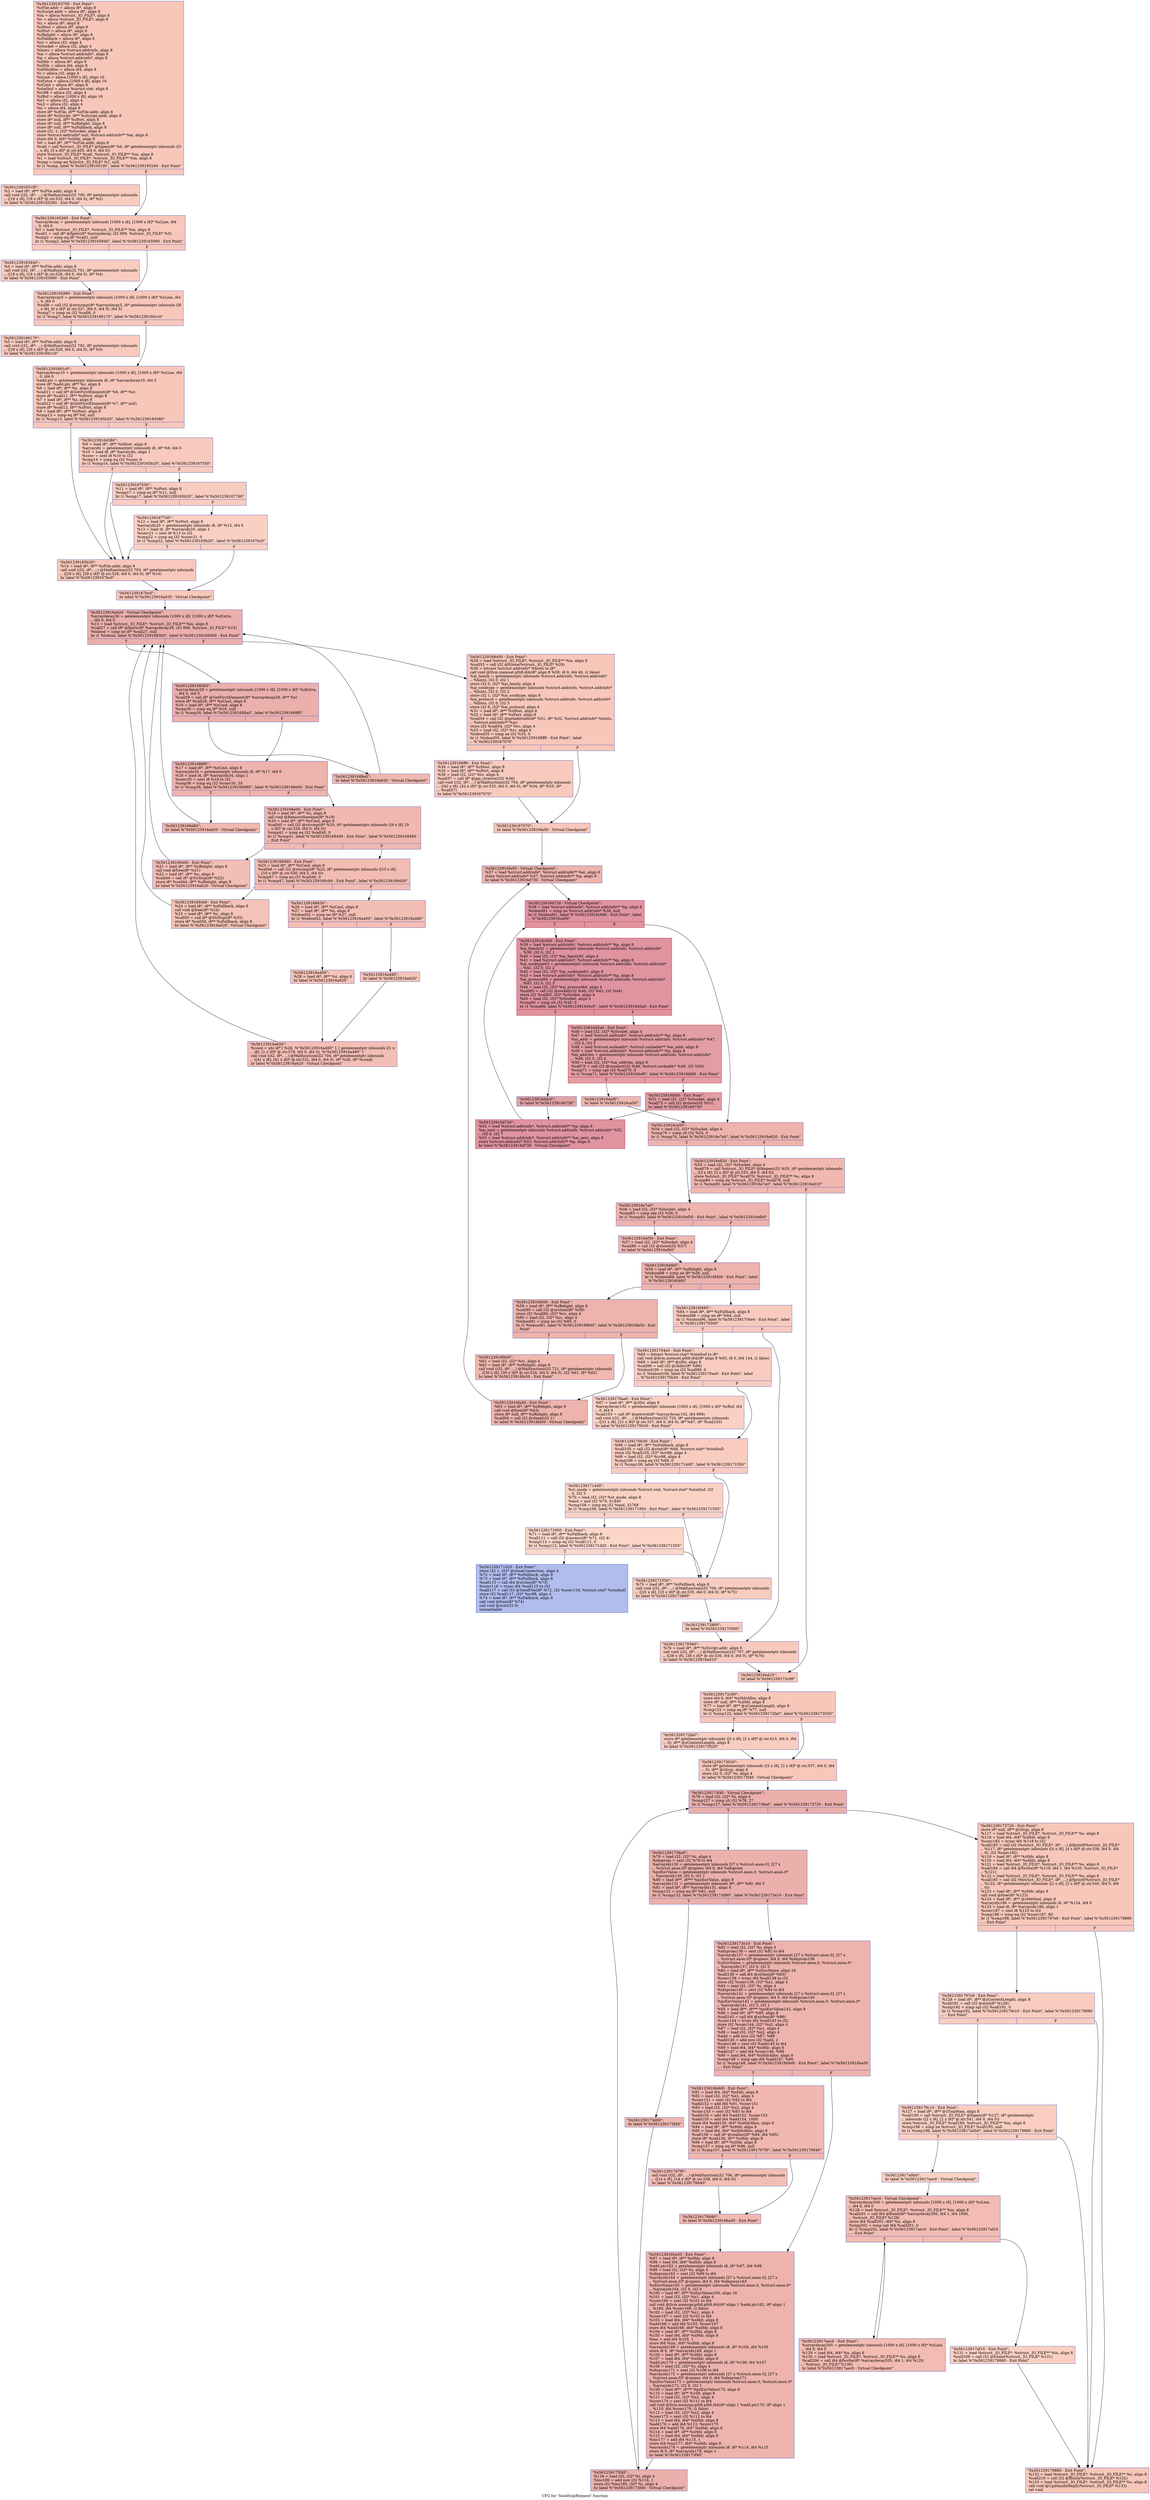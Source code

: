 digraph "CFG for 'SendScgiRequest' function" {
	label="CFG for 'SendScgiRequest' function";

	Node0x561239163700 [shape=record,color="#3d50c3ff", style=filled, fillcolor="#ec7f6370",label="{\"0x561239163700 - Exit Point\":\l  %zFile.addr = alloca i8*, align 8\l  %zScript.addr = alloca i8*, align 8\l  %in = alloca %struct._IO_FILE*, align 8\l  %s = alloca %struct._IO_FILE*, align 8\l  %z = alloca i8*, align 8\l  %zHost = alloca i8*, align 8\l  %zPort = alloca i8*, align 8\l  %zRelight = alloca i8*, align 8\l  %zFallback = alloca i8*, align 8\l  %rc = alloca i32, align 4\l  %iSocket = alloca i32, align 4\l  %hints = alloca %struct.addrinfo, align 8\l  %ai = alloca %struct.addrinfo*, align 8\l  %p = alloca %struct.addrinfo*, align 8\l  %zHdr = alloca i8*, align 8\l  %nHdr = alloca i64, align 8\l  %nHdrAlloc = alloca i64, align 8\l  %i = alloca i32, align 4\l  %zLine = alloca [1000 x i8], align 16\l  %zExtra = alloca [1000 x i8], align 16\l  %zCmd = alloca i8*, align 8\l  %statbuf = alloca %struct.stat, align 8\l  %rc98 = alloca i32, align 4\l  %zBuf = alloca [1000 x i8], align 16\l  %n1 = alloca i32, align 4\l  %n2 = alloca i32, align 4\l  %n = alloca i64, align 8\l  store i8* %zFile, i8** %zFile.addr, align 8\l  store i8* %zScript, i8** %zScript.addr, align 8\l  store i8* null, i8** %zPort, align 8\l  store i8* null, i8** %zRelight, align 8\l  store i8* null, i8** %zFallback, align 8\l  store i32 -1, i32* %iSocket, align 4\l  store %struct.addrinfo* null, %struct.addrinfo** %ai, align 8\l  store i64 0, i64* %nHdr, align 8\l  %0 = load i8*, i8** %zFile.addr, align 8\l  %call = call %struct._IO_FILE* @fopen(i8* %0, i8* getelementptr inbounds ([3\l... x i8], [3 x i8]* @.str.405, i64 0, i64 0))\l  store %struct._IO_FILE* %call, %struct._IO_FILE** %in, align 8\l  %1 = load %struct._IO_FILE*, %struct._IO_FILE** %in, align 8\l  %cmp = icmp eq %struct._IO_FILE* %1, null\l  br i1 %cmp, label %\"0x5612391651f0\", label %\"0x561239165260 - Exit Point\"\l|{<s0>T|<s1>F}}"];
	Node0x561239163700:s0 -> Node0x5612391651f0;
	Node0x561239163700:s1 -> Node0x561239165260;
	Node0x5612391651f0 [shape=record,color="#3d50c3ff", style=filled, fillcolor="#f08b6e70",label="{\"0x5612391651f0\":                                 \l  %2 = load i8*, i8** %zFile.addr, align 8\l  call void (i32, i8*, ...) @Malfunction(i32 700, i8* getelementptr inbounds\l... ([18 x i8], [18 x i8]* @.str.525, i64 0, i64 0), i8* %2)\l  br label %\"0x561239165260 - Exit Point\"\l}"];
	Node0x5612391651f0 -> Node0x561239165260;
	Node0x561239165260 [shape=record,color="#3d50c3ff", style=filled, fillcolor="#ec7f6370",label="{\"0x561239165260 - Exit Point\":                    \l  %arraydecay = getelementptr inbounds [1000 x i8], [1000 x i8]* %zLine, i64\l... 0, i64 0\l  %3 = load %struct._IO_FILE*, %struct._IO_FILE** %in, align 8\l  %call1 = call i8* @fgets(i8* %arraydecay, i32 999, %struct._IO_FILE* %3)\l  %cmp2 = icmp eq i8* %call1, null\l  br i1 %cmp2, label %\"0x561239165940\", label %\"0x561239165990 - Exit Point\"\l|{<s0>T|<s1>F}}"];
	Node0x561239165260:s0 -> Node0x561239165940;
	Node0x561239165260:s1 -> Node0x561239165990;
	Node0x561239165940 [shape=record,color="#3d50c3ff", style=filled, fillcolor="#f08b6e70",label="{\"0x561239165940\":                                 \l  %4 = load i8*, i8** %zFile.addr, align 8\l  call void (i32, i8*, ...) @Malfunction(i32 701, i8* getelementptr inbounds\l... ([18 x i8], [18 x i8]* @.str.526, i64 0, i64 0), i8* %4)\l  br label %\"0x561239165990 - Exit Point\"\l}"];
	Node0x561239165940 -> Node0x561239165990;
	Node0x561239165990 [shape=record,color="#3d50c3ff", style=filled, fillcolor="#ec7f6370",label="{\"0x561239165990 - Exit Point\":                    \l  %arraydecay5 = getelementptr inbounds [1000 x i8], [1000 x i8]* %zLine, i64\l... 0, i64 0\l  %call6 = call i32 @strncmp(i8* %arraydecay5, i8* getelementptr inbounds ([6\l... x i8], [6 x i8]* @.str.527, i64 0, i64 0), i64 5)\l  %cmp7 = icmp ne i32 %call6, 0\l  br i1 %cmp7, label %\"0x561239166170\", label %\"0x5612391661c0\"\l|{<s0>T|<s1>F}}"];
	Node0x561239165990:s0 -> Node0x561239166170;
	Node0x561239165990:s1 -> Node0x5612391661c0;
	Node0x561239166170 [shape=record,color="#3d50c3ff", style=filled, fillcolor="#ef886b70",label="{\"0x561239166170\":                                 \l  %5 = load i8*, i8** %zFile.addr, align 8\l  call void (i32, i8*, ...) @Malfunction(i32 702, i8* getelementptr inbounds\l... ([29 x i8], [29 x i8]* @.str.528, i64 0, i64 0), i8* %5)\l  br label %\"0x5612391661c0\"\l}"];
	Node0x561239166170 -> Node0x5612391661c0;
	Node0x5612391661c0 [shape=record,color="#3d50c3ff", style=filled, fillcolor="#ec7f6370",label="{\"0x5612391661c0\":                                 \l  %arraydecay10 = getelementptr inbounds [1000 x i8], [1000 x i8]* %zLine, i64\l... 0, i64 0\l  %add.ptr = getelementptr inbounds i8, i8* %arraydecay10, i64 5\l  store i8* %add.ptr, i8** %z, align 8\l  %6 = load i8*, i8** %z, align 8\l  %call11 = call i8* @GetFirstElement(i8* %6, i8** %z)\l  store i8* %call11, i8** %zHost, align 8\l  %7 = load i8*, i8** %z, align 8\l  %call12 = call i8* @GetFirstElement(i8* %7, i8** null)\l  store i8* %call12, i8** %zPort, align 8\l  %8 = load i8*, i8** %zHost, align 8\l  %cmp13 = icmp eq i8* %8, null\l  br i1 %cmp13, label %\"0x561239165b20\", label %\"0x561239164580\"\l|{<s0>T|<s1>F}}"];
	Node0x5612391661c0:s0 -> Node0x561239165b20;
	Node0x5612391661c0:s1 -> Node0x561239164580;
	Node0x561239164580 [shape=record,color="#3d50c3ff", style=filled, fillcolor="#ef886b70",label="{\"0x561239164580\":                                 \l  %9 = load i8*, i8** %zHost, align 8\l  %arrayidx = getelementptr inbounds i8, i8* %9, i64 0\l  %10 = load i8, i8* %arrayidx, align 1\l  %conv = sext i8 %10 to i32\l  %cmp14 = icmp eq i32 %conv, 0\l  br i1 %cmp14, label %\"0x561239165b20\", label %\"0x561239167550\"\l|{<s0>T|<s1>F}}"];
	Node0x561239164580:s0 -> Node0x561239165b20;
	Node0x561239164580:s1 -> Node0x561239167550;
	Node0x561239167550 [shape=record,color="#3d50c3ff", style=filled, fillcolor="#f08b6e70",label="{\"0x561239167550\":                                 \l  %11 = load i8*, i8** %zPort, align 8\l  %cmp17 = icmp eq i8* %11, null\l  br i1 %cmp17, label %\"0x561239165b20\", label %\"0x5612391677d0\"\l|{<s0>T|<s1>F}}"];
	Node0x561239167550:s0 -> Node0x561239165b20;
	Node0x561239167550:s1 -> Node0x5612391677d0;
	Node0x5612391677d0 [shape=record,color="#3d50c3ff", style=filled, fillcolor="#f3947570",label="{\"0x5612391677d0\":                                 \l  %12 = load i8*, i8** %zPort, align 8\l  %arrayidx20 = getelementptr inbounds i8, i8* %12, i64 0\l  %13 = load i8, i8* %arrayidx20, align 1\l  %conv21 = sext i8 %13 to i32\l  %cmp22 = icmp eq i32 %conv21, 0\l  br i1 %cmp22, label %\"0x561239165b20\", label %\"0x561239167bc0\"\l|{<s0>T|<s1>F}}"];
	Node0x5612391677d0:s0 -> Node0x561239165b20;
	Node0x5612391677d0:s1 -> Node0x561239167bc0;
	Node0x561239165b20 [shape=record,color="#3d50c3ff", style=filled, fillcolor="#ed836670",label="{\"0x561239165b20\":                                 \l  %14 = load i8*, i8** %zFile.addr, align 8\l  call void (i32, i8*, ...) @Malfunction(i32 703, i8* getelementptr inbounds\l... ([29 x i8], [29 x i8]* @.str.528, i64 0, i64 0), i8* %14)\l  br label %\"0x561239167bc0\"\l}"];
	Node0x561239165b20 -> Node0x561239167bc0;
	Node0x561239167bc0 [shape=record,color="#3d50c3ff", style=filled, fillcolor="#ec7f6370",label="{\"0x561239167bc0\":                                 \l  br label %\"0x56123916a620 - Virtual Checkpoint\"\l}"];
	Node0x561239167bc0 -> Node0x561239167f50;
	Node0x561239167f50 [shape=record,color="#3d50c3ff", style=filled, fillcolor="#d24b4070",label="{\"0x56123916a620 - Virtual Checkpoint\":            \l  %arraydecay26 = getelementptr inbounds [1000 x i8], [1000 x i8]* %zExtra,\l... i64 0, i64 0\l  %15 = load %struct._IO_FILE*, %struct._IO_FILE** %in, align 8\l  %call27 = call i8* @fgets(i8* %arraydecay26, i32 999, %struct._IO_FILE* %15)\l  %tobool = icmp ne i8* %call27, null\l  br i1 %tobool, label %\"0x5612391683b0\", label %\"0x561239168400 - Exit Point\"\l|{<s0>T|<s1>F}}"];
	Node0x561239167f50:s0 -> Node0x5612391683b0;
	Node0x561239167f50:s1 -> Node0x561239168400;
	Node0x5612391683b0 [shape=record,color="#3d50c3ff", style=filled, fillcolor="#d24b4070",label="{\"0x5612391683b0\":                                 \l  %arraydecay28 = getelementptr inbounds [1000 x i8], [1000 x i8]* %zExtra,\l... i64 0, i64 0\l  %call29 = call i8* @GetFirstElement(i8* %arraydecay28, i8** %z)\l  store i8* %call29, i8** %zCmd, align 8\l  %16 = load i8*, i8** %zCmd, align 8\l  %cmp30 = icmp eq i8* %16, null\l  br i1 %cmp30, label %\"0x5612391688a0\", label %\"0x5612391688f0\"\l|{<s0>T|<s1>F}}"];
	Node0x5612391683b0:s0 -> Node0x5612391688a0;
	Node0x5612391683b0:s1 -> Node0x5612391688f0;
	Node0x5612391688a0 [shape=record,color="#3d50c3ff", style=filled, fillcolor="#dc5d4a70",label="{\"0x5612391688a0\":                                 \l  br label %\"0x56123916a620 - Virtual Checkpoint\"\l}"];
	Node0x5612391688a0 -> Node0x561239167f50;
	Node0x5612391688f0 [shape=record,color="#3d50c3ff", style=filled, fillcolor="#d6524470",label="{\"0x5612391688f0\":                                 \l  %17 = load i8*, i8** %zCmd, align 8\l  %arrayidx34 = getelementptr inbounds i8, i8* %17, i64 0\l  %18 = load i8, i8* %arrayidx34, align 1\l  %conv35 = sext i8 %18 to i32\l  %cmp36 = icmp eq i32 %conv35, 35\l  br i1 %cmp36, label %\"0x561239168d80\", label %\"0x561239168e00 - Exit Point\"\l|{<s0>T|<s1>F}}"];
	Node0x5612391688f0:s0 -> Node0x561239168d80;
	Node0x5612391688f0:s1 -> Node0x561239168e00;
	Node0x561239168d80 [shape=record,color="#3d50c3ff", style=filled, fillcolor="#dc5d4a70",label="{\"0x561239168d80\":                                 \l  br label %\"0x56123916a620 - Virtual Checkpoint\"\l}"];
	Node0x561239168d80 -> Node0x561239167f50;
	Node0x561239168e00 [shape=record,color="#3d50c3ff", style=filled, fillcolor="#dc5d4a70",label="{\"0x561239168e00 - Exit Point\":                    \l  %19 = load i8*, i8** %z, align 8\l  call void @RemoveNewline(i8* %19)\l  %20 = load i8*, i8** %zCmd, align 8\l  %call40 = call i32 @strcmp(i8* %20, i8* getelementptr inbounds ([9 x i8], [9\l... x i8]* @.str.529, i64 0, i64 0))\l  %cmp41 = icmp eq i32 %call40, 0\l  br i1 %cmp41, label %\"0x561239169400 - Exit Point\", label %\"0x561239169480 -\l... Exit Point\"\l|{<s0>T|<s1>F}}"];
	Node0x561239168e00:s0 -> Node0x561239169400;
	Node0x561239168e00:s1 -> Node0x561239169480;
	Node0x561239169400 [shape=record,color="#3d50c3ff", style=filled, fillcolor="#e36c5570",label="{\"0x561239169400 - Exit Point\":                    \l  %21 = load i8*, i8** %zRelight, align 8\l  call void @free(i8* %21)\l  %22 = load i8*, i8** %z, align 8\l  %call44 = call i8* @StrDup(i8* %22)\l  store i8* %call44, i8** %zRelight, align 8\l  br label %\"0x56123916a620 - Virtual Checkpoint\"\l}"];
	Node0x561239169400 -> Node0x561239167f50;
	Node0x561239169480 [shape=record,color="#3d50c3ff", style=filled, fillcolor="#e1675170",label="{\"0x561239169480 - Exit Point\":                    \l  %23 = load i8*, i8** %zCmd, align 8\l  %call46 = call i32 @strcmp(i8* %23, i8* getelementptr inbounds ([10 x i8],\l... [10 x i8]* @.str.530, i64 0, i64 0))\l  %cmp47 = icmp eq i32 %call46, 0\l  br i1 %cmp47, label %\"0x561239169cb0 - Exit Point\", label %\"0x561239169d30\"\l|{<s0>T|<s1>F}}"];
	Node0x561239169480:s0 -> Node0x561239169cb0;
	Node0x561239169480:s1 -> Node0x561239169d30;
	Node0x561239169cb0 [shape=record,color="#3d50c3ff", style=filled, fillcolor="#e8765c70",label="{\"0x561239169cb0 - Exit Point\":                    \l  %24 = load i8*, i8** %zFallback, align 8\l  call void @free(i8* %24)\l  %25 = load i8*, i8** %z, align 8\l  %call50 = call i8* @StrDup(i8* %25)\l  store i8* %call50, i8** %zFallback, align 8\l  br label %\"0x56123916a620 - Virtual Checkpoint\"\l}"];
	Node0x561239169cb0 -> Node0x561239167f50;
	Node0x561239169d30 [shape=record,color="#3d50c3ff", style=filled, fillcolor="#e36c5570",label="{\"0x561239169d30\":                                 \l  %26 = load i8*, i8** %zCmd, align 8\l  %27 = load i8*, i8** %z, align 8\l  %tobool52 = icmp ne i8* %27, null\l  br i1 %tobool52, label %\"0x56123916a400\", label %\"0x56123916a480\"\l|{<s0>T|<s1>F}}"];
	Node0x561239169d30:s0 -> Node0x56123916a400;
	Node0x561239169d30:s1 -> Node0x56123916a480;
	Node0x56123916a400 [shape=record,color="#3d50c3ff", style=filled, fillcolor="#e8765c70",label="{\"0x56123916a400\":                                 \l  %28 = load i8*, i8** %z, align 8\l  br label %\"0x56123916a620\"\l}"];
	Node0x56123916a400 -> Node0x56123916a620;
	Node0x56123916a480 [shape=record,color="#3d50c3ff", style=filled, fillcolor="#e97a5f70",label="{\"0x56123916a480\":                                 \l  br label %\"0x56123916a620\"\l}"];
	Node0x56123916a480 -> Node0x56123916a620;
	Node0x56123916a620 [shape=record,color="#3d50c3ff", style=filled, fillcolor="#e36c5570",label="{\"0x56123916a620\":                                 \l  %cond = phi i8* [ %28, %\"0x56123916a400\" ], [ getelementptr inbounds ([1 x\l... i8], [1 x i8]* @.str.379, i64 0, i64 0), %\"0x56123916a480\" ]\l  call void (i32, i8*, ...) @Malfunction(i32 704, i8* getelementptr inbounds\l... ([41 x i8], [41 x i8]* @.str.531, i64 0, i64 0), i8* %26, i8* %cond)\l  br label %\"0x56123916a620 - Virtual Checkpoint\"\l}"];
	Node0x56123916a620 -> Node0x561239167f50;
	Node0x561239168400 [shape=record,color="#3d50c3ff", style=filled, fillcolor="#ec7f6370",label="{\"0x561239168400 - Exit Point\":                    \l  %29 = load %struct._IO_FILE*, %struct._IO_FILE** %in, align 8\l  %call53 = call i32 @fclose(%struct._IO_FILE* %29)\l  %30 = bitcast %struct.addrinfo* %hints to i8*\l  call void @llvm.memset.p0i8.i64(i8* align 8 %30, i8 0, i64 48, i1 false)\l  %ai_family = getelementptr inbounds %struct.addrinfo, %struct.addrinfo*\l... %hints, i32 0, i32 1\l  store i32 0, i32* %ai_family, align 4\l  %ai_socktype = getelementptr inbounds %struct.addrinfo, %struct.addrinfo*\l... %hints, i32 0, i32 2\l  store i32 1, i32* %ai_socktype, align 8\l  %ai_protocol = getelementptr inbounds %struct.addrinfo, %struct.addrinfo*\l... %hints, i32 0, i32 3\l  store i32 6, i32* %ai_protocol, align 4\l  %31 = load i8*, i8** %zHost, align 8\l  %32 = load i8*, i8** %zPort, align 8\l  %call54 = call i32 @getaddrinfo(i8* %31, i8* %32, %struct.addrinfo* %hints,\l... %struct.addrinfo** %ai)\l  store i32 %call54, i32* %rc, align 4\l  %33 = load i32, i32* %rc, align 4\l  %tobool55 = icmp ne i32 %33, 0\l  br i1 %tobool55, label %\"0x561239166ff0 - Exit Point\", label\l... %\"0x561239167070\"\l|{<s0>T|<s1>F}}"];
	Node0x561239168400:s0 -> Node0x561239166ff0;
	Node0x561239168400:s1 -> Node0x561239167070;
	Node0x561239166ff0 [shape=record,color="#3d50c3ff", style=filled, fillcolor="#ef886b70",label="{\"0x561239166ff0 - Exit Point\":                    \l  %34 = load i8*, i8** %zHost, align 8\l  %35 = load i8*, i8** %zPort, align 8\l  %36 = load i32, i32* %rc, align 4\l  %call57 = call i8* @gai_strerror(i32 %36)\l  call void (i32, i8*, ...) @Malfunction(i32 704, i8* getelementptr inbounds\l... ([42 x i8], [42 x i8]* @.str.532, i64 0, i64 0), i8* %34, i8* %35, i8*\l... %call57)\l  br label %\"0x561239167070\"\l}"];
	Node0x561239166ff0 -> Node0x561239167070;
	Node0x561239167070 [shape=record,color="#3d50c3ff", style=filled, fillcolor="#ec7f6370",label="{\"0x561239167070\":                                 \l  br label %\"0x56123916fa50 - Virtual Checkpoint\"\l}"];
	Node0x561239167070 -> Node0x56123916c5c0;
	Node0x56123916c5c0 [shape=record,color="#3d50c3ff", style=filled, fillcolor="#d6524470",label="{\"0x56123916fa50 - Virtual Checkpoint\":            \l  %37 = load %struct.addrinfo*, %struct.addrinfo** %ai, align 8\l  store %struct.addrinfo* %37, %struct.addrinfo** %p, align 8\l  br label %\"0x56123916d730 - Virtual Checkpoint\"\l}"];
	Node0x56123916c5c0 -> Node0x56123916c7b0;
	Node0x56123916c7b0 [shape=record,color="#b70d28ff", style=filled, fillcolor="#b70d2870",label="{\"0x56123916d730 - Virtual Checkpoint\":            \l  %38 = load %struct.addrinfo*, %struct.addrinfo** %p, align 8\l  %tobool61 = icmp ne %struct.addrinfo* %38, null\l  br i1 %tobool61, label %\"0x56123916c9d0 - Exit Point\", label\l... %\"0x56123916ca50\"\l|{<s0>T|<s1>F}}"];
	Node0x56123916c7b0:s0 -> Node0x56123916c9d0;
	Node0x56123916c7b0:s1 -> Node0x56123916ca50;
	Node0x56123916c9d0 [shape=record,color="#b70d28ff", style=filled, fillcolor="#b70d2870",label="{\"0x56123916c9d0 - Exit Point\":                    \l  %39 = load %struct.addrinfo*, %struct.addrinfo** %p, align 8\l  %ai_family62 = getelementptr inbounds %struct.addrinfo, %struct.addrinfo*\l... %39, i32 0, i32 1\l  %40 = load i32, i32* %ai_family62, align 4\l  %41 = load %struct.addrinfo*, %struct.addrinfo** %p, align 8\l  %ai_socktype63 = getelementptr inbounds %struct.addrinfo, %struct.addrinfo*\l... %41, i32 0, i32 2\l  %42 = load i32, i32* %ai_socktype63, align 8\l  %43 = load %struct.addrinfo*, %struct.addrinfo** %p, align 8\l  %ai_protocol64 = getelementptr inbounds %struct.addrinfo, %struct.addrinfo*\l... %43, i32 0, i32 3\l  %44 = load i32, i32* %ai_protocol64, align 4\l  %call65 = call i32 @socket(i32 %40, i32 %42, i32 %44)\l  store i32 %call65, i32* %iSocket, align 4\l  %45 = load i32, i32* %iSocket, align 4\l  %cmp66 = icmp slt i32 %45, 0\l  br i1 %cmp66, label %\"0x56123916d4c0\", label %\"0x56123916d5a0 - Exit Point\"\l|{<s0>T|<s1>F}}"];
	Node0x56123916c9d0:s0 -> Node0x56123916d4c0;
	Node0x56123916c9d0:s1 -> Node0x56123916d5a0;
	Node0x56123916d4c0 [shape=record,color="#3d50c3ff", style=filled, fillcolor="#c32e3170",label="{\"0x56123916d4c0\":                                 \l  br label %\"0x56123916d730\"\l}"];
	Node0x56123916d4c0 -> Node0x56123916d730;
	Node0x56123916d5a0 [shape=record,color="#b70d28ff", style=filled, fillcolor="#be242e70",label="{\"0x56123916d5a0 - Exit Point\":                    \l  %46 = load i32, i32* %iSocket, align 4\l  %47 = load %struct.addrinfo*, %struct.addrinfo** %p, align 8\l  %ai_addr = getelementptr inbounds %struct.addrinfo, %struct.addrinfo* %47,\l... i32 0, i32 5\l  %48 = load %struct.sockaddr*, %struct.sockaddr** %ai_addr, align 8\l  %49 = load %struct.addrinfo*, %struct.addrinfo** %p, align 8\l  %ai_addrlen = getelementptr inbounds %struct.addrinfo, %struct.addrinfo*\l... %49, i32 0, i32 4\l  %50 = load i32, i32* %ai_addrlen, align 8\l  %call70 = call i32 @connect(i32 %46, %struct.sockaddr* %48, i32 %50)\l  %cmp71 = icmp sge i32 %call70, 0\l  br i1 %cmp71, label %\"0x56123916def0\", label %\"0x56123916dfd0 - Exit Point\"\l|{<s0>T|<s1>F}}"];
	Node0x56123916d5a0:s0 -> Node0x56123916def0;
	Node0x56123916d5a0:s1 -> Node0x56123916dfd0;
	Node0x56123916def0 [shape=record,color="#3d50c3ff", style=filled, fillcolor="#de614d70",label="{\"0x56123916def0\":                                 \l  br label %\"0x56123916ca50\"\l}"];
	Node0x56123916def0 -> Node0x56123916ca50;
	Node0x56123916dfd0 [shape=record,color="#b70d28ff", style=filled, fillcolor="#be242e70",label="{\"0x56123916dfd0 - Exit Point\":                    \l  %51 = load i32, i32* %iSocket, align 4\l  %call75 = call i32 @close(i32 %51)\l  br label %\"0x56123916d730\"\l}"];
	Node0x56123916dfd0 -> Node0x56123916d730;
	Node0x56123916d730 [shape=record,color="#b70d28ff", style=filled, fillcolor="#b70d2870",label="{\"0x56123916d730\":                                 \l  %52 = load %struct.addrinfo*, %struct.addrinfo** %p, align 8\l  %ai_next = getelementptr inbounds %struct.addrinfo, %struct.addrinfo* %52,\l... i32 0, i32 7\l  %53 = load %struct.addrinfo*, %struct.addrinfo** %ai_next, align 8\l  store %struct.addrinfo* %53, %struct.addrinfo** %p, align 8\l  br label %\"0x56123916d730 - Virtual Checkpoint\"\l}"];
	Node0x56123916d730 -> Node0x56123916c7b0;
	Node0x56123916ca50 [shape=record,color="#3d50c3ff", style=filled, fillcolor="#d6524470",label="{\"0x56123916ca50\":                                 \l  %54 = load i32, i32* %iSocket, align 4\l  %cmp76 = icmp slt i32 %54, 0\l  br i1 %cmp76, label %\"0x56123916e7a0\", label %\"0x56123916e820 - Exit Point\"\l|{<s0>T|<s1>F}}"];
	Node0x56123916ca50:s0 -> Node0x56123916e7a0;
	Node0x56123916ca50:s1 -> Node0x56123916e820;
	Node0x56123916e820 [shape=record,color="#3d50c3ff", style=filled, fillcolor="#dc5d4a70",label="{\"0x56123916e820 - Exit Point\":                    \l  %55 = load i32, i32* %iSocket, align 4\l  %call79 = call %struct._IO_FILE* @fdopen(i32 %55, i8* getelementptr inbounds\l... ([3 x i8], [3 x i8]* @.str.533, i64 0, i64 0))\l  store %struct._IO_FILE* %call79, %struct._IO_FILE** %s, align 8\l  %cmp80 = icmp eq %struct._IO_FILE* %call79, null\l  br i1 %cmp80, label %\"0x56123916e7a0\", label %\"0x56123916ed10\"\l|{<s0>T|<s1>F}}"];
	Node0x56123916e820:s0 -> Node0x56123916e7a0;
	Node0x56123916e820:s1 -> Node0x56123916ed10;
	Node0x56123916e7a0 [shape=record,color="#3d50c3ff", style=filled, fillcolor="#d6524470",label="{\"0x56123916e7a0\":                                 \l  %56 = load i32, i32* %iSocket, align 4\l  %cmp83 = icmp sge i32 %56, 0\l  br i1 %cmp83, label %\"0x56123916ef30 - Exit Point\", label %\"0x56123916efb0\"\l|{<s0>T|<s1>F}}"];
	Node0x56123916e7a0:s0 -> Node0x56123916ef30;
	Node0x56123916e7a0:s1 -> Node0x56123916efb0;
	Node0x56123916ef30 [shape=record,color="#3d50c3ff", style=filled, fillcolor="#dc5d4a70",label="{\"0x56123916ef30 - Exit Point\":                    \l  %57 = load i32, i32* %iSocket, align 4\l  %call86 = call i32 @close(i32 %57)\l  br label %\"0x56123916efb0\"\l}"];
	Node0x56123916ef30 -> Node0x56123916efb0;
	Node0x56123916efb0 [shape=record,color="#3d50c3ff", style=filled, fillcolor="#d6524470",label="{\"0x56123916efb0\":                                 \l  %58 = load i8*, i8** %zRelight, align 8\l  %tobool88 = icmp ne i8* %58, null\l  br i1 %tobool88, label %\"0x56123916f400 - Exit Point\", label\l... %\"0x56123916f480\"\l|{<s0>T|<s1>F}}"];
	Node0x56123916efb0:s0 -> Node0x56123916f400;
	Node0x56123916efb0:s1 -> Node0x56123916f480;
	Node0x56123916f400 [shape=record,color="#3d50c3ff", style=filled, fillcolor="#d6524470",label="{\"0x56123916f400 - Exit Point\":                    \l  %59 = load i8*, i8** %zRelight, align 8\l  %call90 = call i32 @system(i8* %59)\l  store i32 %call90, i32* %rc, align 4\l  %60 = load i32, i32* %rc, align 4\l  %tobool91 = icmp ne i32 %60, 0\l  br i1 %tobool91, label %\"0x56123916f9d0\", label %\"0x56123916fa50 - Exit\l... Point\"\l|{<s0>T|<s1>F}}"];
	Node0x56123916f400:s0 -> Node0x56123916f9d0;
	Node0x56123916f400:s1 -> Node0x56123916fa50;
	Node0x56123916f9d0 [shape=record,color="#3d50c3ff", style=filled, fillcolor="#dc5d4a70",label="{\"0x56123916f9d0\":                                 \l  %61 = load i32, i32* %rc, align 4\l  %62 = load i8*, i8** %zRelight, align 8\l  call void (i32, i8*, ...) @Malfunction(i32 721, i8* getelementptr inbounds\l... ([30 x i8], [30 x i8]* @.str.534, i64 0, i64 0), i32 %61, i8* %62)\l  br label %\"0x56123916fa50 - Exit Point\"\l}"];
	Node0x56123916f9d0 -> Node0x56123916fa50;
	Node0x56123916fa50 [shape=record,color="#3d50c3ff", style=filled, fillcolor="#d6524470",label="{\"0x56123916fa50 - Exit Point\":                    \l  %63 = load i8*, i8** %zRelight, align 8\l  call void @free(i8* %63)\l  store i8* null, i8** %zRelight, align 8\l  %call94 = call i32 @sleep(i32 1)\l  br label %\"0x56123916fa50 - Virtual Checkpoint\"\l}"];
	Node0x56123916fa50 -> Node0x56123916c5c0;
	Node0x56123916f480 [shape=record,color="#3d50c3ff", style=filled, fillcolor="#ef886b70",label="{\"0x56123916f480\":                                 \l  %64 = load i8*, i8** %zFallback, align 8\l  %tobool96 = icmp ne i8* %64, null\l  br i1 %tobool96, label %\"0x5612391704e0 - Exit Point\", label\l... %\"0x561239170560\"\l|{<s0>T|<s1>F}}"];
	Node0x56123916f480:s0 -> Node0x5612391704e0;
	Node0x56123916f480:s1 -> Node0x561239170560;
	Node0x5612391704e0 [shape=record,color="#3d50c3ff", style=filled, fillcolor="#f08b6e70",label="{\"0x5612391704e0 - Exit Point\":                    \l  %65 = bitcast %struct.stat* %statbuf to i8*\l  call void @llvm.memset.p0i8.i64(i8* align 8 %65, i8 0, i64 144, i1 false)\l  %66 = load i8*, i8** @zDir, align 8\l  %call99 = call i32 @chdir(i8* %66)\l  %tobool100 = icmp ne i32 %call99, 0\l  br i1 %tobool100, label %\"0x561239170ae0 - Exit Point\", label\l... %\"0x561239170b30 - Exit Point\"\l|{<s0>T|<s1>F}}"];
	Node0x5612391704e0:s0 -> Node0x561239170ae0;
	Node0x5612391704e0:s1 -> Node0x561239170b30;
	Node0x561239170ae0 [shape=record,color="#3d50c3ff", style=filled, fillcolor="#f3947570",label="{\"0x561239170ae0 - Exit Point\":                    \l  %67 = load i8*, i8** @zDir, align 8\l  %arraydecay102 = getelementptr inbounds [1000 x i8], [1000 x i8]* %zBuf, i64\l... 0, i64 0\l  %call103 = call i8* @getcwd(i8* %arraydecay102, i64 999)\l  call void (i32, i8*, ...) @Malfunction(i32 720, i8* getelementptr inbounds\l... ([31 x i8], [31 x i8]* @.str.337, i64 0, i64 0), i8* %67, i8* %call103)\l  br label %\"0x561239170b30 - Exit Point\"\l}"];
	Node0x561239170ae0 -> Node0x561239170b30;
	Node0x561239170b30 [shape=record,color="#3d50c3ff", style=filled, fillcolor="#f08b6e70",label="{\"0x561239170b30 - Exit Point\":                    \l  %68 = load i8*, i8** %zFallback, align 8\l  %call105 = call i32 @stat(i8* %68, %struct.stat* %statbuf)\l  store i32 %call105, i32* %rc98, align 4\l  %69 = load i32, i32* %rc98, align 4\l  %cmp106 = icmp eq i32 %69, 0\l  br i1 %cmp106, label %\"0x5612391714d0\", label %\"0x561239171550\"\l|{<s0>T|<s1>F}}"];
	Node0x561239170b30:s0 -> Node0x5612391714d0;
	Node0x561239170b30:s1 -> Node0x561239171550;
	Node0x5612391714d0 [shape=record,color="#3d50c3ff", style=filled, fillcolor="#f4987a70",label="{\"0x5612391714d0\":                                 \l  %st_mode = getelementptr inbounds %struct.stat, %struct.stat* %statbuf, i32\l... 0, i32 3\l  %70 = load i32, i32* %st_mode, align 8\l  %and = and i32 %70, 61440\l  %cmp108 = icmp eq i32 %and, 32768\l  br i1 %cmp108, label %\"0x561239171950 - Exit Point\", label %\"0x561239171550\"\l|{<s0>T|<s1>F}}"];
	Node0x5612391714d0:s0 -> Node0x561239171950;
	Node0x5612391714d0:s1 -> Node0x561239171550;
	Node0x561239171950 [shape=record,color="#3d50c3ff", style=filled, fillcolor="#f6a38570",label="{\"0x561239171950 - Exit Point\":                    \l  %71 = load i8*, i8** %zFallback, align 8\l  %call111 = call i32 @access(i8* %71, i32 4)\l  %cmp112 = icmp eq i32 %call111, 0\l  br i1 %cmp112, label %\"0x561239171d20 - Exit Point\", label %\"0x561239171550\"\l|{<s0>T|<s1>F}}"];
	Node0x561239171950:s0 -> Node0x561239171d20;
	Node0x561239171950:s1 -> Node0x561239171550;
	Node0x561239171d20 [shape=record,color="#3d50c3ff", style=filled, fillcolor="#4f69d970",label="{\"0x561239171d20 - Exit Point\":                    \l  store i32 1, i32* @closeConnection, align 4\l  %72 = load i8*, i8** %zFallback, align 8\l  %73 = load i8*, i8** %zFallback, align 8\l  %call115 = call i64 @strlen(i8* %73)\l  %conv116 = trunc i64 %call115 to i32\l  %call117 = call i32 @SendFile(i8* %72, i32 %conv116, %struct.stat* %statbuf)\l  store i32 %call117, i32* %rc98, align 4\l  %74 = load i8*, i8** %zFallback, align 8\l  call void @free(i8* %74)\l  call void @exit(i32 0)\l  unreachable\l}"];
	Node0x561239171550 [shape=record,color="#3d50c3ff", style=filled, fillcolor="#f08b6e70",label="{\"0x561239171550\":                                 \l  %75 = load i8*, i8** %zFallback, align 8\l  call void (i32, i8*, ...) @Malfunction(i32 706, i8* getelementptr inbounds\l... ([25 x i8], [25 x i8]* @.str.535, i64 0, i64 0), i8* %75)\l  br label %\"0x561239172860\"\l}"];
	Node0x561239171550 -> Node0x561239172860;
	Node0x561239172860 [shape=record,color="#3d50c3ff", style=filled, fillcolor="#f08b6e70",label="{\"0x561239172860\":                                 \l  br label %\"0x561239170560\"\l}"];
	Node0x561239172860 -> Node0x561239170560;
	Node0x561239170560 [shape=record,color="#3d50c3ff", style=filled, fillcolor="#ef886b70",label="{\"0x561239170560\":                                 \l  %76 = load i8*, i8** %zScript.addr, align 8\l  call void (i32, i8*, ...) @Malfunction(i32 707, i8* getelementptr inbounds\l... ([38 x i8], [38 x i8]* @.str.536, i64 0, i64 0), i8* %76)\l  br label %\"0x56123916ed10\"\l}"];
	Node0x561239170560 -> Node0x56123916ed10;
	Node0x56123916ed10 [shape=record,color="#3d50c3ff", style=filled, fillcolor="#ec7f6370",label="{\"0x56123916ed10\":                                 \l  br label %\"0x561239172c90\"\l}"];
	Node0x56123916ed10 -> Node0x561239172c90;
	Node0x561239172c90 [shape=record,color="#3d50c3ff", style=filled, fillcolor="#ec7f6370",label="{\"0x561239172c90\":                                 \l  store i64 0, i64* %nHdrAlloc, align 8\l  store i8* null, i8** %zHdr, align 8\l  %77 = load i8*, i8** @zContentLength, align 8\l  %cmp122 = icmp eq i8* %77, null\l  br i1 %cmp122, label %\"0x561239172fa0\", label %\"0x561239173020\"\l|{<s0>T|<s1>F}}"];
	Node0x561239172c90:s0 -> Node0x561239172fa0;
	Node0x561239172c90:s1 -> Node0x561239173020;
	Node0x561239172fa0 [shape=record,color="#3d50c3ff", style=filled, fillcolor="#f08b6e70",label="{\"0x561239172fa0\":                                 \l  store i8* getelementptr inbounds ([2 x i8], [2 x i8]* @.str.413, i64 0, i64\l... 0), i8** @zContentLength, align 8\l  br label %\"0x561239173020\"\l}"];
	Node0x561239172fa0 -> Node0x561239173020;
	Node0x561239173020 [shape=record,color="#3d50c3ff", style=filled, fillcolor="#ec7f6370",label="{\"0x561239173020\":                                 \l  store i8* getelementptr inbounds ([2 x i8], [2 x i8]* @.str.537, i64 0, i64\l... 0), i8** @zScgi, align 8\l  store i32 0, i32* %i, align 4\l  br label %\"0x561239173f40 - Virtual Checkpoint\"\l}"];
	Node0x561239173020 -> Node0x5612391734b0;
	Node0x5612391734b0 [shape=record,color="#3d50c3ff", style=filled, fillcolor="#d24b4070",label="{\"0x561239173f40 - Virtual Checkpoint\":            \l  %78 = load i32, i32* %i, align 4\l  %cmp127 = icmp slt i32 %78, 27\l  br i1 %cmp127, label %\"0x5612391736a0\", label %\"0x561239173720 - Exit Point\"\l|{<s0>T|<s1>F}}"];
	Node0x5612391734b0:s0 -> Node0x5612391736a0;
	Node0x5612391734b0:s1 -> Node0x561239173720;
	Node0x5612391736a0 [shape=record,color="#3d50c3ff", style=filled, fillcolor="#d24b4070",label="{\"0x5612391736a0\":                                 \l  %79 = load i32, i32* %i, align 4\l  %idxprom = sext i32 %79 to i64\l  %arrayidx130 = getelementptr inbounds [27 x %struct.anon.0], [27 x\l... %struct.anon.0]* @cgienv, i64 0, i64 %idxprom\l  %pzEnvValue = getelementptr inbounds %struct.anon.0, %struct.anon.0*\l... %arrayidx130, i32 0, i32 1\l  %80 = load i8**, i8*** %pzEnvValue, align 8\l  %arrayidx131 = getelementptr inbounds i8*, i8** %80, i64 0\l  %81 = load i8*, i8** %arrayidx131, align 8\l  %cmp132 = icmp eq i8* %81, null\l  br i1 %cmp132, label %\"0x561239173d90\", label %\"0x561239173e10 - Exit Point\"\l|{<s0>T|<s1>F}}"];
	Node0x5612391736a0:s0 -> Node0x561239173d90;
	Node0x5612391736a0:s1 -> Node0x561239173e10;
	Node0x561239173d90 [shape=record,color="#3d50c3ff", style=filled, fillcolor="#dc5d4a70",label="{\"0x561239173d90\":                                 \l  br label %\"0x561239173f40\"\l}"];
	Node0x561239173d90 -> Node0x561239173f40;
	Node0x561239173e10 [shape=record,color="#3d50c3ff", style=filled, fillcolor="#d6524470",label="{\"0x561239173e10 - Exit Point\":                    \l  %82 = load i32, i32* %i, align 4\l  %idxprom136 = sext i32 %82 to i64\l  %arrayidx137 = getelementptr inbounds [27 x %struct.anon.0], [27 x\l... %struct.anon.0]* @cgienv, i64 0, i64 %idxprom136\l  %zEnvName = getelementptr inbounds %struct.anon.0, %struct.anon.0*\l... %arrayidx137, i32 0, i32 0\l  %83 = load i8*, i8** %zEnvName, align 16\l  %call138 = call i64 @strlen(i8* %83)\l  %conv139 = trunc i64 %call138 to i32\l  store i32 %conv139, i32* %n1, align 4\l  %84 = load i32, i32* %i, align 4\l  %idxprom140 = sext i32 %84 to i64\l  %arrayidx141 = getelementptr inbounds [27 x %struct.anon.0], [27 x\l... %struct.anon.0]* @cgienv, i64 0, i64 %idxprom140\l  %pzEnvValue142 = getelementptr inbounds %struct.anon.0, %struct.anon.0*\l... %arrayidx141, i32 0, i32 1\l  %85 = load i8**, i8*** %pzEnvValue142, align 8\l  %86 = load i8*, i8** %85, align 8\l  %call143 = call i64 @strlen(i8* %86)\l  %conv144 = trunc i64 %call143 to i32\l  store i32 %conv144, i32* %n2, align 4\l  %87 = load i32, i32* %n1, align 4\l  %88 = load i32, i32* %n2, align 4\l  %add = add nsw i32 %87, %88\l  %add145 = add nsw i32 %add, 2\l  %conv146 = sext i32 %add145 to i64\l  %89 = load i64, i64* %nHdr, align 8\l  %add147 = add i64 %conv146, %89\l  %90 = load i64, i64* %nHdrAlloc, align 8\l  %cmp148 = icmp uge i64 %add147, %90\l  br i1 %cmp148, label %\"0x56123916b9d0 - Exit Point\", label %\"0x56123916ba50\l... - Exit Point\"\l|{<s0>T|<s1>F}}"];
	Node0x561239173e10:s0 -> Node0x56123916b9d0;
	Node0x561239173e10:s1 -> Node0x56123916ba50;
	Node0x56123916b9d0 [shape=record,color="#3d50c3ff", style=filled, fillcolor="#dc5d4a70",label="{\"0x56123916b9d0 - Exit Point\":                    \l  %91 = load i64, i64* %nHdr, align 8\l  %92 = load i32, i32* %n1, align 4\l  %conv151 = sext i32 %92 to i64\l  %add152 = add i64 %91, %conv151\l  %93 = load i32, i32* %n2, align 4\l  %conv153 = sext i32 %93 to i64\l  %add154 = add i64 %add152, %conv153\l  %add155 = add i64 %add154, 1000\l  store i64 %add155, i64* %nHdrAlloc, align 8\l  %94 = load i8*, i8** %zHdr, align 8\l  %95 = load i64, i64* %nHdrAlloc, align 8\l  %call156 = call i8* @realloc(i8* %94, i64 %95)\l  store i8* %call156, i8** %zHdr, align 8\l  %96 = load i8*, i8** %zHdr, align 8\l  %cmp157 = icmp eq i8* %96, null\l  br i1 %cmp157, label %\"0x5612391767f0\", label %\"0x561239176840\"\l|{<s0>T|<s1>F}}"];
	Node0x56123916b9d0:s0 -> Node0x5612391767f0;
	Node0x56123916b9d0:s1 -> Node0x561239176840;
	Node0x5612391767f0 [shape=record,color="#3d50c3ff", style=filled, fillcolor="#e36c5570",label="{\"0x5612391767f0\":                                 \l  call void (i32, i8*, ...) @Malfunction(i32 706, i8* getelementptr inbounds\l... ([14 x i8], [14 x i8]* @.str.538, i64 0, i64 0))\l  br label %\"0x561239176840\"\l}"];
	Node0x5612391767f0 -> Node0x561239176840;
	Node0x561239176840 [shape=record,color="#3d50c3ff", style=filled, fillcolor="#dc5d4a70",label="{\"0x561239176840\":                                 \l  br label %\"0x56123916ba50 - Exit Point\"\l}"];
	Node0x561239176840 -> Node0x56123916ba50;
	Node0x56123916ba50 [shape=record,color="#3d50c3ff", style=filled, fillcolor="#d6524470",label="{\"0x56123916ba50 - Exit Point\":                    \l  %97 = load i8*, i8** %zHdr, align 8\l  %98 = load i64, i64* %nHdr, align 8\l  %add.ptr162 = getelementptr inbounds i8, i8* %97, i64 %98\l  %99 = load i32, i32* %i, align 4\l  %idxprom163 = sext i32 %99 to i64\l  %arrayidx164 = getelementptr inbounds [27 x %struct.anon.0], [27 x\l... %struct.anon.0]* @cgienv, i64 0, i64 %idxprom163\l  %zEnvName165 = getelementptr inbounds %struct.anon.0, %struct.anon.0*\l... %arrayidx164, i32 0, i32 0\l  %100 = load i8*, i8** %zEnvName165, align 16\l  %101 = load i32, i32* %n1, align 4\l  %conv166 = sext i32 %101 to i64\l  call void @llvm.memcpy.p0i8.p0i8.i64(i8* align 1 %add.ptr162, i8* align 1\l... %100, i64 %conv166, i1 false)\l  %102 = load i32, i32* %n1, align 4\l  %conv167 = sext i32 %102 to i64\l  %103 = load i64, i64* %nHdr, align 8\l  %add168 = add i64 %103, %conv167\l  store i64 %add168, i64* %nHdr, align 8\l  %104 = load i8*, i8** %zHdr, align 8\l  %105 = load i64, i64* %nHdr, align 8\l  %inc = add i64 %105, 1\l  store i64 %inc, i64* %nHdr, align 8\l  %arrayidx169 = getelementptr inbounds i8, i8* %104, i64 %105\l  store i8 0, i8* %arrayidx169, align 1\l  %106 = load i8*, i8** %zHdr, align 8\l  %107 = load i64, i64* %nHdr, align 8\l  %add.ptr170 = getelementptr inbounds i8, i8* %106, i64 %107\l  %108 = load i32, i32* %i, align 4\l  %idxprom171 = sext i32 %108 to i64\l  %arrayidx172 = getelementptr inbounds [27 x %struct.anon.0], [27 x\l... %struct.anon.0]* @cgienv, i64 0, i64 %idxprom171\l  %pzEnvValue173 = getelementptr inbounds %struct.anon.0, %struct.anon.0*\l... %arrayidx172, i32 0, i32 1\l  %109 = load i8**, i8*** %pzEnvValue173, align 8\l  %110 = load i8*, i8** %109, align 8\l  %111 = load i32, i32* %n2, align 4\l  %conv174 = sext i32 %111 to i64\l  call void @llvm.memcpy.p0i8.p0i8.i64(i8* align 1 %add.ptr170, i8* align 1\l... %110, i64 %conv174, i1 false)\l  %112 = load i32, i32* %n2, align 4\l  %conv175 = sext i32 %112 to i64\l  %113 = load i64, i64* %nHdr, align 8\l  %add176 = add i64 %113, %conv175\l  store i64 %add176, i64* %nHdr, align 8\l  %114 = load i8*, i8** %zHdr, align 8\l  %115 = load i64, i64* %nHdr, align 8\l  %inc177 = add i64 %115, 1\l  store i64 %inc177, i64* %nHdr, align 8\l  %arrayidx178 = getelementptr inbounds i8, i8* %114, i64 %115\l  store i8 0, i8* %arrayidx178, align 1\l  br label %\"0x561239173f40\"\l}"];
	Node0x56123916ba50 -> Node0x561239173f40;
	Node0x561239173f40 [shape=record,color="#3d50c3ff", style=filled, fillcolor="#d24b4070",label="{\"0x561239173f40\":                                 \l  %116 = load i32, i32* %i, align 4\l  %inc180 = add nsw i32 %116, 1\l  store i32 %inc180, i32* %i, align 4\l  br label %\"0x561239173f40 - Virtual Checkpoint\"\l}"];
	Node0x561239173f40 -> Node0x5612391734b0;
	Node0x561239173720 [shape=record,color="#3d50c3ff", style=filled, fillcolor="#ec7f6370",label="{\"0x561239173720 - Exit Point\":                    \l  store i8* null, i8** @zScgi, align 8\l  %117 = load %struct._IO_FILE*, %struct._IO_FILE** %s, align 8\l  %118 = load i64, i64* %nHdr, align 8\l  %conv182 = trunc i64 %118 to i32\l  %call183 = call i32 (%struct._IO_FILE*, i8*, ...) @fprintf(%struct._IO_FILE*\l... %117, i8* getelementptr inbounds ([4 x i8], [4 x i8]* @.str.539, i64 0, i64\l... 0), i32 %conv182)\l  %119 = load i8*, i8** %zHdr, align 8\l  %120 = load i64, i64* %nHdr, align 8\l  %121 = load %struct._IO_FILE*, %struct._IO_FILE** %s, align 8\l  %call184 = call i64 @fwrite(i8* %119, i64 1, i64 %120, %struct._IO_FILE*\l... %121)\l  %122 = load %struct._IO_FILE*, %struct._IO_FILE** %s, align 8\l  %call185 = call i32 (%struct._IO_FILE*, i8*, ...) @fprintf(%struct._IO_FILE*\l... %122, i8* getelementptr inbounds ([2 x i8], [2 x i8]* @.str.540, i64 0, i64\l... 0))\l  %123 = load i8*, i8** %zHdr, align 8\l  call void @free(i8* %123)\l  %124 = load i8*, i8** @zMethod, align 8\l  %arrayidx186 = getelementptr inbounds i8, i8* %124, i64 0\l  %125 = load i8, i8* %arrayidx186, align 1\l  %conv187 = sext i8 %125 to i32\l  %cmp188 = icmp eq i32 %conv187, 80\l  br i1 %cmp188, label %\"0x5612391797e0 - Exit Point\", label %\"0x561239179880\l... - Exit Point\"\l|{<s0>T|<s1>F}}"];
	Node0x561239173720:s0 -> Node0x5612391797e0;
	Node0x561239173720:s1 -> Node0x561239179880;
	Node0x5612391797e0 [shape=record,color="#3d50c3ff", style=filled, fillcolor="#f08b6e70",label="{\"0x5612391797e0 - Exit Point\":                    \l  %126 = load i8*, i8** @zContentLength, align 8\l  %call191 = call i32 @atoi(i8* %126)\l  %cmp192 = icmp sgt i32 %call191, 0\l  br i1 %cmp192, label %\"0x561239179c10 - Exit Point\", label %\"0x561239179880\l... - Exit Point\"\l|{<s0>T|<s1>F}}"];
	Node0x5612391797e0:s0 -> Node0x561239179c10;
	Node0x5612391797e0:s1 -> Node0x561239179880;
	Node0x561239179c10 [shape=record,color="#3d50c3ff", style=filled, fillcolor="#f2907270",label="{\"0x561239179c10 - Exit Point\":                    \l  %127 = load i8*, i8** @zTmpNam, align 8\l  %call195 = call %struct._IO_FILE* @fopen(i8* %127, i8* getelementptr\l... inbounds ([2 x i8], [2 x i8]* @.str.541, i64 0, i64 0))\l  store %struct._IO_FILE* %call195, %struct._IO_FILE** %in, align 8\l  %cmp196 = icmp ne %struct._IO_FILE* %call195, null\l  br i1 %cmp196, label %\"0x56123917a0b0\", label %\"0x561239179880 - Exit Point\"\l|{<s0>T|<s1>F}}"];
	Node0x561239179c10:s0 -> Node0x56123917a0b0;
	Node0x561239179c10:s1 -> Node0x561239179880;
	Node0x56123917a0b0 [shape=record,color="#3d50c3ff", style=filled, fillcolor="#f3947570",label="{\"0x56123917a0b0\":                                 \l  br label %\"0x56123917aec0 - Virtual Checkpoint\"\l}"];
	Node0x56123917a0b0 -> Node0x56123917a1b0;
	Node0x56123917a1b0 [shape=record,color="#3d50c3ff", style=filled, fillcolor="#e1675170",label="{\"0x56123917aec0 - Virtual Checkpoint\":            \l  %arraydecay200 = getelementptr inbounds [1000 x i8], [1000 x i8]* %zLine,\l... i64 0, i64 0\l  %128 = load %struct._IO_FILE*, %struct._IO_FILE** %in, align 8\l  %call201 = call i64 @fread(i8* %arraydecay200, i64 1, i64 1000,\l... %struct._IO_FILE* %128)\l  store i64 %call201, i64* %n, align 8\l  %cmp202 = icmp ugt i64 %call201, 0\l  br i1 %cmp202, label %\"0x56123917aec0 - Exit Point\", label %\"0x56123917af10\l... - Exit Point\"\l|{<s0>T|<s1>F}}"];
	Node0x56123917a1b0:s0 -> Node0x56123917aec0;
	Node0x56123917a1b0:s1 -> Node0x56123917af10;
	Node0x56123917aec0 [shape=record,color="#3d50c3ff", style=filled, fillcolor="#e1675170",label="{\"0x56123917aec0 - Exit Point\":                    \l  %arraydecay205 = getelementptr inbounds [1000 x i8], [1000 x i8]* %zLine,\l... i64 0, i64 0\l  %129 = load i64, i64* %n, align 8\l  %130 = load %struct._IO_FILE*, %struct._IO_FILE** %s, align 8\l  %call206 = call i64 @fwrite(i8* %arraydecay205, i64 1, i64 %129,\l... %struct._IO_FILE* %130)\l  br label %\"0x56123917aec0 - Virtual Checkpoint\"\l}"];
	Node0x56123917aec0 -> Node0x56123917a1b0;
	Node0x56123917af10 [shape=record,color="#3d50c3ff", style=filled, fillcolor="#f3947570",label="{\"0x56123917af10 - Exit Point\":                    \l  %131 = load %struct._IO_FILE*, %struct._IO_FILE** %in, align 8\l  %call208 = call i32 @fclose(%struct._IO_FILE* %131)\l  br label %\"0x561239179880 - Exit Point\"\l}"];
	Node0x56123917af10 -> Node0x561239179880;
	Node0x561239179880 [shape=record,color="#3d50c3ff", style=filled, fillcolor="#ec7f6370",label="{\"0x561239179880 - Exit Point\":                    \l  %132 = load %struct._IO_FILE*, %struct._IO_FILE** %s, align 8\l  %call210 = call i32 @fflush(%struct._IO_FILE* %132)\l  %133 = load %struct._IO_FILE*, %struct._IO_FILE** %s, align 8\l  call void @CgiHandleReply(%struct._IO_FILE* %133)\l  ret void\l}"];
}
